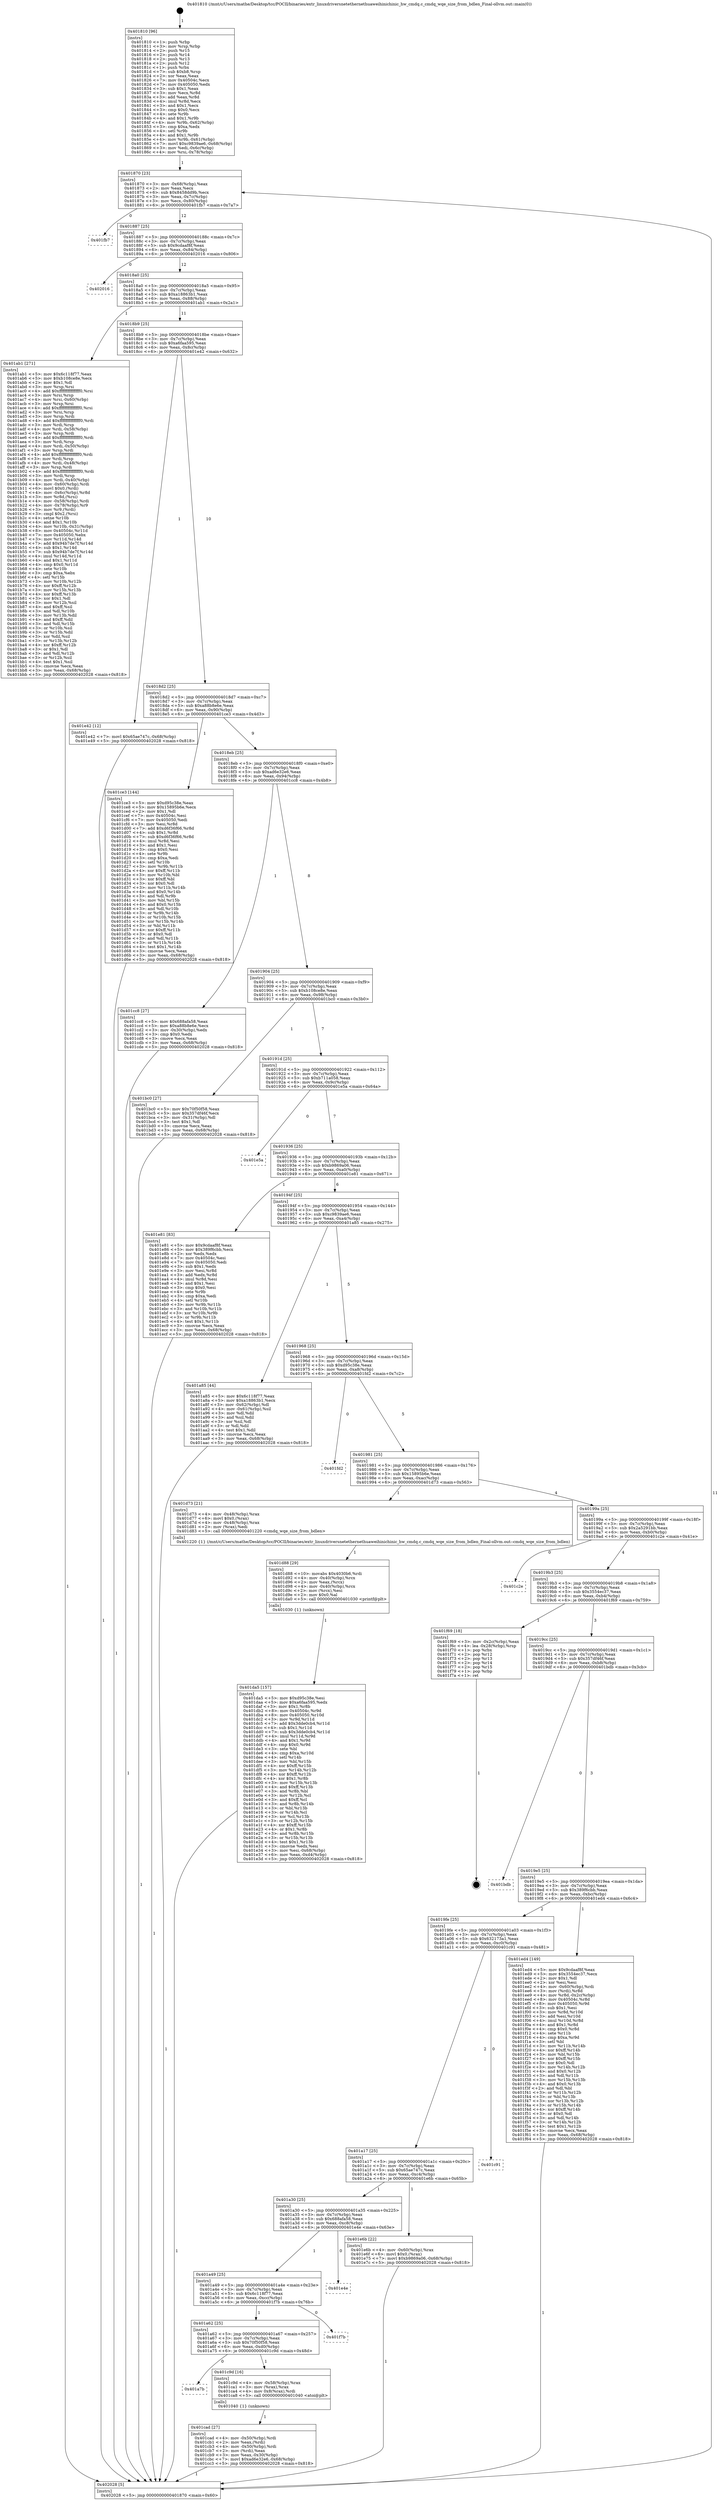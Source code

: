 digraph "0x401810" {
  label = "0x401810 (/mnt/c/Users/mathe/Desktop/tcc/POCII/binaries/extr_linuxdriversnetethernethuaweihinichinic_hw_cmdq.c_cmdq_wqe_size_from_bdlen_Final-ollvm.out::main(0))"
  labelloc = "t"
  node[shape=record]

  Entry [label="",width=0.3,height=0.3,shape=circle,fillcolor=black,style=filled]
  "0x401870" [label="{
     0x401870 [23]\l
     | [instrs]\l
     &nbsp;&nbsp;0x401870 \<+3\>: mov -0x68(%rbp),%eax\l
     &nbsp;&nbsp;0x401873 \<+2\>: mov %eax,%ecx\l
     &nbsp;&nbsp;0x401875 \<+6\>: sub $0x8458dd9b,%ecx\l
     &nbsp;&nbsp;0x40187b \<+3\>: mov %eax,-0x7c(%rbp)\l
     &nbsp;&nbsp;0x40187e \<+3\>: mov %ecx,-0x80(%rbp)\l
     &nbsp;&nbsp;0x401881 \<+6\>: je 0000000000401fb7 \<main+0x7a7\>\l
  }"]
  "0x401fb7" [label="{
     0x401fb7\l
  }", style=dashed]
  "0x401887" [label="{
     0x401887 [25]\l
     | [instrs]\l
     &nbsp;&nbsp;0x401887 \<+5\>: jmp 000000000040188c \<main+0x7c\>\l
     &nbsp;&nbsp;0x40188c \<+3\>: mov -0x7c(%rbp),%eax\l
     &nbsp;&nbsp;0x40188f \<+5\>: sub $0x9cdaaf8f,%eax\l
     &nbsp;&nbsp;0x401894 \<+6\>: mov %eax,-0x84(%rbp)\l
     &nbsp;&nbsp;0x40189a \<+6\>: je 0000000000402016 \<main+0x806\>\l
  }"]
  Exit [label="",width=0.3,height=0.3,shape=circle,fillcolor=black,style=filled,peripheries=2]
  "0x402016" [label="{
     0x402016\l
  }", style=dashed]
  "0x4018a0" [label="{
     0x4018a0 [25]\l
     | [instrs]\l
     &nbsp;&nbsp;0x4018a0 \<+5\>: jmp 00000000004018a5 \<main+0x95\>\l
     &nbsp;&nbsp;0x4018a5 \<+3\>: mov -0x7c(%rbp),%eax\l
     &nbsp;&nbsp;0x4018a8 \<+5\>: sub $0xa18863b1,%eax\l
     &nbsp;&nbsp;0x4018ad \<+6\>: mov %eax,-0x88(%rbp)\l
     &nbsp;&nbsp;0x4018b3 \<+6\>: je 0000000000401ab1 \<main+0x2a1\>\l
  }"]
  "0x401da5" [label="{
     0x401da5 [157]\l
     | [instrs]\l
     &nbsp;&nbsp;0x401da5 \<+5\>: mov $0xd95c38e,%esi\l
     &nbsp;&nbsp;0x401daa \<+5\>: mov $0xa6faa595,%edx\l
     &nbsp;&nbsp;0x401daf \<+3\>: mov $0x1,%r8b\l
     &nbsp;&nbsp;0x401db2 \<+8\>: mov 0x40504c,%r9d\l
     &nbsp;&nbsp;0x401dba \<+8\>: mov 0x405050,%r10d\l
     &nbsp;&nbsp;0x401dc2 \<+3\>: mov %r9d,%r11d\l
     &nbsp;&nbsp;0x401dc5 \<+7\>: add $0x3dde0cb4,%r11d\l
     &nbsp;&nbsp;0x401dcc \<+4\>: sub $0x1,%r11d\l
     &nbsp;&nbsp;0x401dd0 \<+7\>: sub $0x3dde0cb4,%r11d\l
     &nbsp;&nbsp;0x401dd7 \<+4\>: imul %r11d,%r9d\l
     &nbsp;&nbsp;0x401ddb \<+4\>: and $0x1,%r9d\l
     &nbsp;&nbsp;0x401ddf \<+4\>: cmp $0x0,%r9d\l
     &nbsp;&nbsp;0x401de3 \<+3\>: sete %bl\l
     &nbsp;&nbsp;0x401de6 \<+4\>: cmp $0xa,%r10d\l
     &nbsp;&nbsp;0x401dea \<+4\>: setl %r14b\l
     &nbsp;&nbsp;0x401dee \<+3\>: mov %bl,%r15b\l
     &nbsp;&nbsp;0x401df1 \<+4\>: xor $0xff,%r15b\l
     &nbsp;&nbsp;0x401df5 \<+3\>: mov %r14b,%r12b\l
     &nbsp;&nbsp;0x401df8 \<+4\>: xor $0xff,%r12b\l
     &nbsp;&nbsp;0x401dfc \<+4\>: xor $0x1,%r8b\l
     &nbsp;&nbsp;0x401e00 \<+3\>: mov %r15b,%r13b\l
     &nbsp;&nbsp;0x401e03 \<+4\>: and $0xff,%r13b\l
     &nbsp;&nbsp;0x401e07 \<+3\>: and %r8b,%bl\l
     &nbsp;&nbsp;0x401e0a \<+3\>: mov %r12b,%cl\l
     &nbsp;&nbsp;0x401e0d \<+3\>: and $0xff,%cl\l
     &nbsp;&nbsp;0x401e10 \<+3\>: and %r8b,%r14b\l
     &nbsp;&nbsp;0x401e13 \<+3\>: or %bl,%r13b\l
     &nbsp;&nbsp;0x401e16 \<+3\>: or %r14b,%cl\l
     &nbsp;&nbsp;0x401e19 \<+3\>: xor %cl,%r13b\l
     &nbsp;&nbsp;0x401e1c \<+3\>: or %r12b,%r15b\l
     &nbsp;&nbsp;0x401e1f \<+4\>: xor $0xff,%r15b\l
     &nbsp;&nbsp;0x401e23 \<+4\>: or $0x1,%r8b\l
     &nbsp;&nbsp;0x401e27 \<+3\>: and %r8b,%r15b\l
     &nbsp;&nbsp;0x401e2a \<+3\>: or %r15b,%r13b\l
     &nbsp;&nbsp;0x401e2d \<+4\>: test $0x1,%r13b\l
     &nbsp;&nbsp;0x401e31 \<+3\>: cmovne %edx,%esi\l
     &nbsp;&nbsp;0x401e34 \<+3\>: mov %esi,-0x68(%rbp)\l
     &nbsp;&nbsp;0x401e37 \<+6\>: mov %eax,-0xd4(%rbp)\l
     &nbsp;&nbsp;0x401e3d \<+5\>: jmp 0000000000402028 \<main+0x818\>\l
  }"]
  "0x401ab1" [label="{
     0x401ab1 [271]\l
     | [instrs]\l
     &nbsp;&nbsp;0x401ab1 \<+5\>: mov $0x6c118f77,%eax\l
     &nbsp;&nbsp;0x401ab6 \<+5\>: mov $0xb108ce8e,%ecx\l
     &nbsp;&nbsp;0x401abb \<+2\>: mov $0x1,%dl\l
     &nbsp;&nbsp;0x401abd \<+3\>: mov %rsp,%rsi\l
     &nbsp;&nbsp;0x401ac0 \<+4\>: add $0xfffffffffffffff0,%rsi\l
     &nbsp;&nbsp;0x401ac4 \<+3\>: mov %rsi,%rsp\l
     &nbsp;&nbsp;0x401ac7 \<+4\>: mov %rsi,-0x60(%rbp)\l
     &nbsp;&nbsp;0x401acb \<+3\>: mov %rsp,%rsi\l
     &nbsp;&nbsp;0x401ace \<+4\>: add $0xfffffffffffffff0,%rsi\l
     &nbsp;&nbsp;0x401ad2 \<+3\>: mov %rsi,%rsp\l
     &nbsp;&nbsp;0x401ad5 \<+3\>: mov %rsp,%rdi\l
     &nbsp;&nbsp;0x401ad8 \<+4\>: add $0xfffffffffffffff0,%rdi\l
     &nbsp;&nbsp;0x401adc \<+3\>: mov %rdi,%rsp\l
     &nbsp;&nbsp;0x401adf \<+4\>: mov %rdi,-0x58(%rbp)\l
     &nbsp;&nbsp;0x401ae3 \<+3\>: mov %rsp,%rdi\l
     &nbsp;&nbsp;0x401ae6 \<+4\>: add $0xfffffffffffffff0,%rdi\l
     &nbsp;&nbsp;0x401aea \<+3\>: mov %rdi,%rsp\l
     &nbsp;&nbsp;0x401aed \<+4\>: mov %rdi,-0x50(%rbp)\l
     &nbsp;&nbsp;0x401af1 \<+3\>: mov %rsp,%rdi\l
     &nbsp;&nbsp;0x401af4 \<+4\>: add $0xfffffffffffffff0,%rdi\l
     &nbsp;&nbsp;0x401af8 \<+3\>: mov %rdi,%rsp\l
     &nbsp;&nbsp;0x401afb \<+4\>: mov %rdi,-0x48(%rbp)\l
     &nbsp;&nbsp;0x401aff \<+3\>: mov %rsp,%rdi\l
     &nbsp;&nbsp;0x401b02 \<+4\>: add $0xfffffffffffffff0,%rdi\l
     &nbsp;&nbsp;0x401b06 \<+3\>: mov %rdi,%rsp\l
     &nbsp;&nbsp;0x401b09 \<+4\>: mov %rdi,-0x40(%rbp)\l
     &nbsp;&nbsp;0x401b0d \<+4\>: mov -0x60(%rbp),%rdi\l
     &nbsp;&nbsp;0x401b11 \<+6\>: movl $0x0,(%rdi)\l
     &nbsp;&nbsp;0x401b17 \<+4\>: mov -0x6c(%rbp),%r8d\l
     &nbsp;&nbsp;0x401b1b \<+3\>: mov %r8d,(%rsi)\l
     &nbsp;&nbsp;0x401b1e \<+4\>: mov -0x58(%rbp),%rdi\l
     &nbsp;&nbsp;0x401b22 \<+4\>: mov -0x78(%rbp),%r9\l
     &nbsp;&nbsp;0x401b26 \<+3\>: mov %r9,(%rdi)\l
     &nbsp;&nbsp;0x401b29 \<+3\>: cmpl $0x2,(%rsi)\l
     &nbsp;&nbsp;0x401b2c \<+4\>: setne %r10b\l
     &nbsp;&nbsp;0x401b30 \<+4\>: and $0x1,%r10b\l
     &nbsp;&nbsp;0x401b34 \<+4\>: mov %r10b,-0x31(%rbp)\l
     &nbsp;&nbsp;0x401b38 \<+8\>: mov 0x40504c,%r11d\l
     &nbsp;&nbsp;0x401b40 \<+7\>: mov 0x405050,%ebx\l
     &nbsp;&nbsp;0x401b47 \<+3\>: mov %r11d,%r14d\l
     &nbsp;&nbsp;0x401b4a \<+7\>: add $0x94b7de7f,%r14d\l
     &nbsp;&nbsp;0x401b51 \<+4\>: sub $0x1,%r14d\l
     &nbsp;&nbsp;0x401b55 \<+7\>: sub $0x94b7de7f,%r14d\l
     &nbsp;&nbsp;0x401b5c \<+4\>: imul %r14d,%r11d\l
     &nbsp;&nbsp;0x401b60 \<+4\>: and $0x1,%r11d\l
     &nbsp;&nbsp;0x401b64 \<+4\>: cmp $0x0,%r11d\l
     &nbsp;&nbsp;0x401b68 \<+4\>: sete %r10b\l
     &nbsp;&nbsp;0x401b6c \<+3\>: cmp $0xa,%ebx\l
     &nbsp;&nbsp;0x401b6f \<+4\>: setl %r15b\l
     &nbsp;&nbsp;0x401b73 \<+3\>: mov %r10b,%r12b\l
     &nbsp;&nbsp;0x401b76 \<+4\>: xor $0xff,%r12b\l
     &nbsp;&nbsp;0x401b7a \<+3\>: mov %r15b,%r13b\l
     &nbsp;&nbsp;0x401b7d \<+4\>: xor $0xff,%r13b\l
     &nbsp;&nbsp;0x401b81 \<+3\>: xor $0x1,%dl\l
     &nbsp;&nbsp;0x401b84 \<+3\>: mov %r12b,%sil\l
     &nbsp;&nbsp;0x401b87 \<+4\>: and $0xff,%sil\l
     &nbsp;&nbsp;0x401b8b \<+3\>: and %dl,%r10b\l
     &nbsp;&nbsp;0x401b8e \<+3\>: mov %r13b,%dil\l
     &nbsp;&nbsp;0x401b91 \<+4\>: and $0xff,%dil\l
     &nbsp;&nbsp;0x401b95 \<+3\>: and %dl,%r15b\l
     &nbsp;&nbsp;0x401b98 \<+3\>: or %r10b,%sil\l
     &nbsp;&nbsp;0x401b9b \<+3\>: or %r15b,%dil\l
     &nbsp;&nbsp;0x401b9e \<+3\>: xor %dil,%sil\l
     &nbsp;&nbsp;0x401ba1 \<+3\>: or %r13b,%r12b\l
     &nbsp;&nbsp;0x401ba4 \<+4\>: xor $0xff,%r12b\l
     &nbsp;&nbsp;0x401ba8 \<+3\>: or $0x1,%dl\l
     &nbsp;&nbsp;0x401bab \<+3\>: and %dl,%r12b\l
     &nbsp;&nbsp;0x401bae \<+3\>: or %r12b,%sil\l
     &nbsp;&nbsp;0x401bb1 \<+4\>: test $0x1,%sil\l
     &nbsp;&nbsp;0x401bb5 \<+3\>: cmovne %ecx,%eax\l
     &nbsp;&nbsp;0x401bb8 \<+3\>: mov %eax,-0x68(%rbp)\l
     &nbsp;&nbsp;0x401bbb \<+5\>: jmp 0000000000402028 \<main+0x818\>\l
  }"]
  "0x4018b9" [label="{
     0x4018b9 [25]\l
     | [instrs]\l
     &nbsp;&nbsp;0x4018b9 \<+5\>: jmp 00000000004018be \<main+0xae\>\l
     &nbsp;&nbsp;0x4018be \<+3\>: mov -0x7c(%rbp),%eax\l
     &nbsp;&nbsp;0x4018c1 \<+5\>: sub $0xa6faa595,%eax\l
     &nbsp;&nbsp;0x4018c6 \<+6\>: mov %eax,-0x8c(%rbp)\l
     &nbsp;&nbsp;0x4018cc \<+6\>: je 0000000000401e42 \<main+0x632\>\l
  }"]
  "0x401d88" [label="{
     0x401d88 [29]\l
     | [instrs]\l
     &nbsp;&nbsp;0x401d88 \<+10\>: movabs $0x4030b6,%rdi\l
     &nbsp;&nbsp;0x401d92 \<+4\>: mov -0x40(%rbp),%rcx\l
     &nbsp;&nbsp;0x401d96 \<+2\>: mov %eax,(%rcx)\l
     &nbsp;&nbsp;0x401d98 \<+4\>: mov -0x40(%rbp),%rcx\l
     &nbsp;&nbsp;0x401d9c \<+2\>: mov (%rcx),%esi\l
     &nbsp;&nbsp;0x401d9e \<+2\>: mov $0x0,%al\l
     &nbsp;&nbsp;0x401da0 \<+5\>: call 0000000000401030 \<printf@plt\>\l
     | [calls]\l
     &nbsp;&nbsp;0x401030 \{1\} (unknown)\l
  }"]
  "0x401e42" [label="{
     0x401e42 [12]\l
     | [instrs]\l
     &nbsp;&nbsp;0x401e42 \<+7\>: movl $0x65ae747c,-0x68(%rbp)\l
     &nbsp;&nbsp;0x401e49 \<+5\>: jmp 0000000000402028 \<main+0x818\>\l
  }"]
  "0x4018d2" [label="{
     0x4018d2 [25]\l
     | [instrs]\l
     &nbsp;&nbsp;0x4018d2 \<+5\>: jmp 00000000004018d7 \<main+0xc7\>\l
     &nbsp;&nbsp;0x4018d7 \<+3\>: mov -0x7c(%rbp),%eax\l
     &nbsp;&nbsp;0x4018da \<+5\>: sub $0xa88b8e6e,%eax\l
     &nbsp;&nbsp;0x4018df \<+6\>: mov %eax,-0x90(%rbp)\l
     &nbsp;&nbsp;0x4018e5 \<+6\>: je 0000000000401ce3 \<main+0x4d3\>\l
  }"]
  "0x401cad" [label="{
     0x401cad [27]\l
     | [instrs]\l
     &nbsp;&nbsp;0x401cad \<+4\>: mov -0x50(%rbp),%rdi\l
     &nbsp;&nbsp;0x401cb1 \<+2\>: mov %eax,(%rdi)\l
     &nbsp;&nbsp;0x401cb3 \<+4\>: mov -0x50(%rbp),%rdi\l
     &nbsp;&nbsp;0x401cb7 \<+2\>: mov (%rdi),%eax\l
     &nbsp;&nbsp;0x401cb9 \<+3\>: mov %eax,-0x30(%rbp)\l
     &nbsp;&nbsp;0x401cbc \<+7\>: movl $0xad6e32e6,-0x68(%rbp)\l
     &nbsp;&nbsp;0x401cc3 \<+5\>: jmp 0000000000402028 \<main+0x818\>\l
  }"]
  "0x401ce3" [label="{
     0x401ce3 [144]\l
     | [instrs]\l
     &nbsp;&nbsp;0x401ce3 \<+5\>: mov $0xd95c38e,%eax\l
     &nbsp;&nbsp;0x401ce8 \<+5\>: mov $0x15895b6e,%ecx\l
     &nbsp;&nbsp;0x401ced \<+2\>: mov $0x1,%dl\l
     &nbsp;&nbsp;0x401cef \<+7\>: mov 0x40504c,%esi\l
     &nbsp;&nbsp;0x401cf6 \<+7\>: mov 0x405050,%edi\l
     &nbsp;&nbsp;0x401cfd \<+3\>: mov %esi,%r8d\l
     &nbsp;&nbsp;0x401d00 \<+7\>: add $0xd6f36f66,%r8d\l
     &nbsp;&nbsp;0x401d07 \<+4\>: sub $0x1,%r8d\l
     &nbsp;&nbsp;0x401d0b \<+7\>: sub $0xd6f36f66,%r8d\l
     &nbsp;&nbsp;0x401d12 \<+4\>: imul %r8d,%esi\l
     &nbsp;&nbsp;0x401d16 \<+3\>: and $0x1,%esi\l
     &nbsp;&nbsp;0x401d19 \<+3\>: cmp $0x0,%esi\l
     &nbsp;&nbsp;0x401d1c \<+4\>: sete %r9b\l
     &nbsp;&nbsp;0x401d20 \<+3\>: cmp $0xa,%edi\l
     &nbsp;&nbsp;0x401d23 \<+4\>: setl %r10b\l
     &nbsp;&nbsp;0x401d27 \<+3\>: mov %r9b,%r11b\l
     &nbsp;&nbsp;0x401d2a \<+4\>: xor $0xff,%r11b\l
     &nbsp;&nbsp;0x401d2e \<+3\>: mov %r10b,%bl\l
     &nbsp;&nbsp;0x401d31 \<+3\>: xor $0xff,%bl\l
     &nbsp;&nbsp;0x401d34 \<+3\>: xor $0x0,%dl\l
     &nbsp;&nbsp;0x401d37 \<+3\>: mov %r11b,%r14b\l
     &nbsp;&nbsp;0x401d3a \<+4\>: and $0x0,%r14b\l
     &nbsp;&nbsp;0x401d3e \<+3\>: and %dl,%r9b\l
     &nbsp;&nbsp;0x401d41 \<+3\>: mov %bl,%r15b\l
     &nbsp;&nbsp;0x401d44 \<+4\>: and $0x0,%r15b\l
     &nbsp;&nbsp;0x401d48 \<+3\>: and %dl,%r10b\l
     &nbsp;&nbsp;0x401d4b \<+3\>: or %r9b,%r14b\l
     &nbsp;&nbsp;0x401d4e \<+3\>: or %r10b,%r15b\l
     &nbsp;&nbsp;0x401d51 \<+3\>: xor %r15b,%r14b\l
     &nbsp;&nbsp;0x401d54 \<+3\>: or %bl,%r11b\l
     &nbsp;&nbsp;0x401d57 \<+4\>: xor $0xff,%r11b\l
     &nbsp;&nbsp;0x401d5b \<+3\>: or $0x0,%dl\l
     &nbsp;&nbsp;0x401d5e \<+3\>: and %dl,%r11b\l
     &nbsp;&nbsp;0x401d61 \<+3\>: or %r11b,%r14b\l
     &nbsp;&nbsp;0x401d64 \<+4\>: test $0x1,%r14b\l
     &nbsp;&nbsp;0x401d68 \<+3\>: cmovne %ecx,%eax\l
     &nbsp;&nbsp;0x401d6b \<+3\>: mov %eax,-0x68(%rbp)\l
     &nbsp;&nbsp;0x401d6e \<+5\>: jmp 0000000000402028 \<main+0x818\>\l
  }"]
  "0x4018eb" [label="{
     0x4018eb [25]\l
     | [instrs]\l
     &nbsp;&nbsp;0x4018eb \<+5\>: jmp 00000000004018f0 \<main+0xe0\>\l
     &nbsp;&nbsp;0x4018f0 \<+3\>: mov -0x7c(%rbp),%eax\l
     &nbsp;&nbsp;0x4018f3 \<+5\>: sub $0xad6e32e6,%eax\l
     &nbsp;&nbsp;0x4018f8 \<+6\>: mov %eax,-0x94(%rbp)\l
     &nbsp;&nbsp;0x4018fe \<+6\>: je 0000000000401cc8 \<main+0x4b8\>\l
  }"]
  "0x401a7b" [label="{
     0x401a7b\l
  }", style=dashed]
  "0x401cc8" [label="{
     0x401cc8 [27]\l
     | [instrs]\l
     &nbsp;&nbsp;0x401cc8 \<+5\>: mov $0x688afa58,%eax\l
     &nbsp;&nbsp;0x401ccd \<+5\>: mov $0xa88b8e6e,%ecx\l
     &nbsp;&nbsp;0x401cd2 \<+3\>: mov -0x30(%rbp),%edx\l
     &nbsp;&nbsp;0x401cd5 \<+3\>: cmp $0x0,%edx\l
     &nbsp;&nbsp;0x401cd8 \<+3\>: cmove %ecx,%eax\l
     &nbsp;&nbsp;0x401cdb \<+3\>: mov %eax,-0x68(%rbp)\l
     &nbsp;&nbsp;0x401cde \<+5\>: jmp 0000000000402028 \<main+0x818\>\l
  }"]
  "0x401904" [label="{
     0x401904 [25]\l
     | [instrs]\l
     &nbsp;&nbsp;0x401904 \<+5\>: jmp 0000000000401909 \<main+0xf9\>\l
     &nbsp;&nbsp;0x401909 \<+3\>: mov -0x7c(%rbp),%eax\l
     &nbsp;&nbsp;0x40190c \<+5\>: sub $0xb108ce8e,%eax\l
     &nbsp;&nbsp;0x401911 \<+6\>: mov %eax,-0x98(%rbp)\l
     &nbsp;&nbsp;0x401917 \<+6\>: je 0000000000401bc0 \<main+0x3b0\>\l
  }"]
  "0x401c9d" [label="{
     0x401c9d [16]\l
     | [instrs]\l
     &nbsp;&nbsp;0x401c9d \<+4\>: mov -0x58(%rbp),%rax\l
     &nbsp;&nbsp;0x401ca1 \<+3\>: mov (%rax),%rax\l
     &nbsp;&nbsp;0x401ca4 \<+4\>: mov 0x8(%rax),%rdi\l
     &nbsp;&nbsp;0x401ca8 \<+5\>: call 0000000000401040 \<atoi@plt\>\l
     | [calls]\l
     &nbsp;&nbsp;0x401040 \{1\} (unknown)\l
  }"]
  "0x401bc0" [label="{
     0x401bc0 [27]\l
     | [instrs]\l
     &nbsp;&nbsp;0x401bc0 \<+5\>: mov $0x70f50f58,%eax\l
     &nbsp;&nbsp;0x401bc5 \<+5\>: mov $0x357df46f,%ecx\l
     &nbsp;&nbsp;0x401bca \<+3\>: mov -0x31(%rbp),%dl\l
     &nbsp;&nbsp;0x401bcd \<+3\>: test $0x1,%dl\l
     &nbsp;&nbsp;0x401bd0 \<+3\>: cmovne %ecx,%eax\l
     &nbsp;&nbsp;0x401bd3 \<+3\>: mov %eax,-0x68(%rbp)\l
     &nbsp;&nbsp;0x401bd6 \<+5\>: jmp 0000000000402028 \<main+0x818\>\l
  }"]
  "0x40191d" [label="{
     0x40191d [25]\l
     | [instrs]\l
     &nbsp;&nbsp;0x40191d \<+5\>: jmp 0000000000401922 \<main+0x112\>\l
     &nbsp;&nbsp;0x401922 \<+3\>: mov -0x7c(%rbp),%eax\l
     &nbsp;&nbsp;0x401925 \<+5\>: sub $0xb711a058,%eax\l
     &nbsp;&nbsp;0x40192a \<+6\>: mov %eax,-0x9c(%rbp)\l
     &nbsp;&nbsp;0x401930 \<+6\>: je 0000000000401e5a \<main+0x64a\>\l
  }"]
  "0x401a62" [label="{
     0x401a62 [25]\l
     | [instrs]\l
     &nbsp;&nbsp;0x401a62 \<+5\>: jmp 0000000000401a67 \<main+0x257\>\l
     &nbsp;&nbsp;0x401a67 \<+3\>: mov -0x7c(%rbp),%eax\l
     &nbsp;&nbsp;0x401a6a \<+5\>: sub $0x70f50f58,%eax\l
     &nbsp;&nbsp;0x401a6f \<+6\>: mov %eax,-0xd0(%rbp)\l
     &nbsp;&nbsp;0x401a75 \<+6\>: je 0000000000401c9d \<main+0x48d\>\l
  }"]
  "0x401e5a" [label="{
     0x401e5a\l
  }", style=dashed]
  "0x401936" [label="{
     0x401936 [25]\l
     | [instrs]\l
     &nbsp;&nbsp;0x401936 \<+5\>: jmp 000000000040193b \<main+0x12b\>\l
     &nbsp;&nbsp;0x40193b \<+3\>: mov -0x7c(%rbp),%eax\l
     &nbsp;&nbsp;0x40193e \<+5\>: sub $0xb9869a06,%eax\l
     &nbsp;&nbsp;0x401943 \<+6\>: mov %eax,-0xa0(%rbp)\l
     &nbsp;&nbsp;0x401949 \<+6\>: je 0000000000401e81 \<main+0x671\>\l
  }"]
  "0x401f7b" [label="{
     0x401f7b\l
  }", style=dashed]
  "0x401e81" [label="{
     0x401e81 [83]\l
     | [instrs]\l
     &nbsp;&nbsp;0x401e81 \<+5\>: mov $0x9cdaaf8f,%eax\l
     &nbsp;&nbsp;0x401e86 \<+5\>: mov $0x389f6cbb,%ecx\l
     &nbsp;&nbsp;0x401e8b \<+2\>: xor %edx,%edx\l
     &nbsp;&nbsp;0x401e8d \<+7\>: mov 0x40504c,%esi\l
     &nbsp;&nbsp;0x401e94 \<+7\>: mov 0x405050,%edi\l
     &nbsp;&nbsp;0x401e9b \<+3\>: sub $0x1,%edx\l
     &nbsp;&nbsp;0x401e9e \<+3\>: mov %esi,%r8d\l
     &nbsp;&nbsp;0x401ea1 \<+3\>: add %edx,%r8d\l
     &nbsp;&nbsp;0x401ea4 \<+4\>: imul %r8d,%esi\l
     &nbsp;&nbsp;0x401ea8 \<+3\>: and $0x1,%esi\l
     &nbsp;&nbsp;0x401eab \<+3\>: cmp $0x0,%esi\l
     &nbsp;&nbsp;0x401eae \<+4\>: sete %r9b\l
     &nbsp;&nbsp;0x401eb2 \<+3\>: cmp $0xa,%edi\l
     &nbsp;&nbsp;0x401eb5 \<+4\>: setl %r10b\l
     &nbsp;&nbsp;0x401eb9 \<+3\>: mov %r9b,%r11b\l
     &nbsp;&nbsp;0x401ebc \<+3\>: and %r10b,%r11b\l
     &nbsp;&nbsp;0x401ebf \<+3\>: xor %r10b,%r9b\l
     &nbsp;&nbsp;0x401ec2 \<+3\>: or %r9b,%r11b\l
     &nbsp;&nbsp;0x401ec5 \<+4\>: test $0x1,%r11b\l
     &nbsp;&nbsp;0x401ec9 \<+3\>: cmovne %ecx,%eax\l
     &nbsp;&nbsp;0x401ecc \<+3\>: mov %eax,-0x68(%rbp)\l
     &nbsp;&nbsp;0x401ecf \<+5\>: jmp 0000000000402028 \<main+0x818\>\l
  }"]
  "0x40194f" [label="{
     0x40194f [25]\l
     | [instrs]\l
     &nbsp;&nbsp;0x40194f \<+5\>: jmp 0000000000401954 \<main+0x144\>\l
     &nbsp;&nbsp;0x401954 \<+3\>: mov -0x7c(%rbp),%eax\l
     &nbsp;&nbsp;0x401957 \<+5\>: sub $0xc9839ae6,%eax\l
     &nbsp;&nbsp;0x40195c \<+6\>: mov %eax,-0xa4(%rbp)\l
     &nbsp;&nbsp;0x401962 \<+6\>: je 0000000000401a85 \<main+0x275\>\l
  }"]
  "0x401a49" [label="{
     0x401a49 [25]\l
     | [instrs]\l
     &nbsp;&nbsp;0x401a49 \<+5\>: jmp 0000000000401a4e \<main+0x23e\>\l
     &nbsp;&nbsp;0x401a4e \<+3\>: mov -0x7c(%rbp),%eax\l
     &nbsp;&nbsp;0x401a51 \<+5\>: sub $0x6c118f77,%eax\l
     &nbsp;&nbsp;0x401a56 \<+6\>: mov %eax,-0xcc(%rbp)\l
     &nbsp;&nbsp;0x401a5c \<+6\>: je 0000000000401f7b \<main+0x76b\>\l
  }"]
  "0x401a85" [label="{
     0x401a85 [44]\l
     | [instrs]\l
     &nbsp;&nbsp;0x401a85 \<+5\>: mov $0x6c118f77,%eax\l
     &nbsp;&nbsp;0x401a8a \<+5\>: mov $0xa18863b1,%ecx\l
     &nbsp;&nbsp;0x401a8f \<+3\>: mov -0x62(%rbp),%dl\l
     &nbsp;&nbsp;0x401a92 \<+4\>: mov -0x61(%rbp),%sil\l
     &nbsp;&nbsp;0x401a96 \<+3\>: mov %dl,%dil\l
     &nbsp;&nbsp;0x401a99 \<+3\>: and %sil,%dil\l
     &nbsp;&nbsp;0x401a9c \<+3\>: xor %sil,%dl\l
     &nbsp;&nbsp;0x401a9f \<+3\>: or %dl,%dil\l
     &nbsp;&nbsp;0x401aa2 \<+4\>: test $0x1,%dil\l
     &nbsp;&nbsp;0x401aa6 \<+3\>: cmovne %ecx,%eax\l
     &nbsp;&nbsp;0x401aa9 \<+3\>: mov %eax,-0x68(%rbp)\l
     &nbsp;&nbsp;0x401aac \<+5\>: jmp 0000000000402028 \<main+0x818\>\l
  }"]
  "0x401968" [label="{
     0x401968 [25]\l
     | [instrs]\l
     &nbsp;&nbsp;0x401968 \<+5\>: jmp 000000000040196d \<main+0x15d\>\l
     &nbsp;&nbsp;0x40196d \<+3\>: mov -0x7c(%rbp),%eax\l
     &nbsp;&nbsp;0x401970 \<+5\>: sub $0xd95c38e,%eax\l
     &nbsp;&nbsp;0x401975 \<+6\>: mov %eax,-0xa8(%rbp)\l
     &nbsp;&nbsp;0x40197b \<+6\>: je 0000000000401fd2 \<main+0x7c2\>\l
  }"]
  "0x402028" [label="{
     0x402028 [5]\l
     | [instrs]\l
     &nbsp;&nbsp;0x402028 \<+5\>: jmp 0000000000401870 \<main+0x60\>\l
  }"]
  "0x401810" [label="{
     0x401810 [96]\l
     | [instrs]\l
     &nbsp;&nbsp;0x401810 \<+1\>: push %rbp\l
     &nbsp;&nbsp;0x401811 \<+3\>: mov %rsp,%rbp\l
     &nbsp;&nbsp;0x401814 \<+2\>: push %r15\l
     &nbsp;&nbsp;0x401816 \<+2\>: push %r14\l
     &nbsp;&nbsp;0x401818 \<+2\>: push %r13\l
     &nbsp;&nbsp;0x40181a \<+2\>: push %r12\l
     &nbsp;&nbsp;0x40181c \<+1\>: push %rbx\l
     &nbsp;&nbsp;0x40181d \<+7\>: sub $0xb8,%rsp\l
     &nbsp;&nbsp;0x401824 \<+2\>: xor %eax,%eax\l
     &nbsp;&nbsp;0x401826 \<+7\>: mov 0x40504c,%ecx\l
     &nbsp;&nbsp;0x40182d \<+7\>: mov 0x405050,%edx\l
     &nbsp;&nbsp;0x401834 \<+3\>: sub $0x1,%eax\l
     &nbsp;&nbsp;0x401837 \<+3\>: mov %ecx,%r8d\l
     &nbsp;&nbsp;0x40183a \<+3\>: add %eax,%r8d\l
     &nbsp;&nbsp;0x40183d \<+4\>: imul %r8d,%ecx\l
     &nbsp;&nbsp;0x401841 \<+3\>: and $0x1,%ecx\l
     &nbsp;&nbsp;0x401844 \<+3\>: cmp $0x0,%ecx\l
     &nbsp;&nbsp;0x401847 \<+4\>: sete %r9b\l
     &nbsp;&nbsp;0x40184b \<+4\>: and $0x1,%r9b\l
     &nbsp;&nbsp;0x40184f \<+4\>: mov %r9b,-0x62(%rbp)\l
     &nbsp;&nbsp;0x401853 \<+3\>: cmp $0xa,%edx\l
     &nbsp;&nbsp;0x401856 \<+4\>: setl %r9b\l
     &nbsp;&nbsp;0x40185a \<+4\>: and $0x1,%r9b\l
     &nbsp;&nbsp;0x40185e \<+4\>: mov %r9b,-0x61(%rbp)\l
     &nbsp;&nbsp;0x401862 \<+7\>: movl $0xc9839ae6,-0x68(%rbp)\l
     &nbsp;&nbsp;0x401869 \<+3\>: mov %edi,-0x6c(%rbp)\l
     &nbsp;&nbsp;0x40186c \<+4\>: mov %rsi,-0x78(%rbp)\l
  }"]
  "0x401e4e" [label="{
     0x401e4e\l
  }", style=dashed]
  "0x401a30" [label="{
     0x401a30 [25]\l
     | [instrs]\l
     &nbsp;&nbsp;0x401a30 \<+5\>: jmp 0000000000401a35 \<main+0x225\>\l
     &nbsp;&nbsp;0x401a35 \<+3\>: mov -0x7c(%rbp),%eax\l
     &nbsp;&nbsp;0x401a38 \<+5\>: sub $0x688afa58,%eax\l
     &nbsp;&nbsp;0x401a3d \<+6\>: mov %eax,-0xc8(%rbp)\l
     &nbsp;&nbsp;0x401a43 \<+6\>: je 0000000000401e4e \<main+0x63e\>\l
  }"]
  "0x401fd2" [label="{
     0x401fd2\l
  }", style=dashed]
  "0x401981" [label="{
     0x401981 [25]\l
     | [instrs]\l
     &nbsp;&nbsp;0x401981 \<+5\>: jmp 0000000000401986 \<main+0x176\>\l
     &nbsp;&nbsp;0x401986 \<+3\>: mov -0x7c(%rbp),%eax\l
     &nbsp;&nbsp;0x401989 \<+5\>: sub $0x15895b6e,%eax\l
     &nbsp;&nbsp;0x40198e \<+6\>: mov %eax,-0xac(%rbp)\l
     &nbsp;&nbsp;0x401994 \<+6\>: je 0000000000401d73 \<main+0x563\>\l
  }"]
  "0x401e6b" [label="{
     0x401e6b [22]\l
     | [instrs]\l
     &nbsp;&nbsp;0x401e6b \<+4\>: mov -0x60(%rbp),%rax\l
     &nbsp;&nbsp;0x401e6f \<+6\>: movl $0x0,(%rax)\l
     &nbsp;&nbsp;0x401e75 \<+7\>: movl $0xb9869a06,-0x68(%rbp)\l
     &nbsp;&nbsp;0x401e7c \<+5\>: jmp 0000000000402028 \<main+0x818\>\l
  }"]
  "0x401d73" [label="{
     0x401d73 [21]\l
     | [instrs]\l
     &nbsp;&nbsp;0x401d73 \<+4\>: mov -0x48(%rbp),%rax\l
     &nbsp;&nbsp;0x401d77 \<+6\>: movl $0x0,(%rax)\l
     &nbsp;&nbsp;0x401d7d \<+4\>: mov -0x48(%rbp),%rax\l
     &nbsp;&nbsp;0x401d81 \<+2\>: mov (%rax),%edi\l
     &nbsp;&nbsp;0x401d83 \<+5\>: call 0000000000401220 \<cmdq_wqe_size_from_bdlen\>\l
     | [calls]\l
     &nbsp;&nbsp;0x401220 \{1\} (/mnt/c/Users/mathe/Desktop/tcc/POCII/binaries/extr_linuxdriversnetethernethuaweihinichinic_hw_cmdq.c_cmdq_wqe_size_from_bdlen_Final-ollvm.out::cmdq_wqe_size_from_bdlen)\l
  }"]
  "0x40199a" [label="{
     0x40199a [25]\l
     | [instrs]\l
     &nbsp;&nbsp;0x40199a \<+5\>: jmp 000000000040199f \<main+0x18f\>\l
     &nbsp;&nbsp;0x40199f \<+3\>: mov -0x7c(%rbp),%eax\l
     &nbsp;&nbsp;0x4019a2 \<+5\>: sub $0x2a5291bb,%eax\l
     &nbsp;&nbsp;0x4019a7 \<+6\>: mov %eax,-0xb0(%rbp)\l
     &nbsp;&nbsp;0x4019ad \<+6\>: je 0000000000401c2e \<main+0x41e\>\l
  }"]
  "0x401a17" [label="{
     0x401a17 [25]\l
     | [instrs]\l
     &nbsp;&nbsp;0x401a17 \<+5\>: jmp 0000000000401a1c \<main+0x20c\>\l
     &nbsp;&nbsp;0x401a1c \<+3\>: mov -0x7c(%rbp),%eax\l
     &nbsp;&nbsp;0x401a1f \<+5\>: sub $0x65ae747c,%eax\l
     &nbsp;&nbsp;0x401a24 \<+6\>: mov %eax,-0xc4(%rbp)\l
     &nbsp;&nbsp;0x401a2a \<+6\>: je 0000000000401e6b \<main+0x65b\>\l
  }"]
  "0x401c2e" [label="{
     0x401c2e\l
  }", style=dashed]
  "0x4019b3" [label="{
     0x4019b3 [25]\l
     | [instrs]\l
     &nbsp;&nbsp;0x4019b3 \<+5\>: jmp 00000000004019b8 \<main+0x1a8\>\l
     &nbsp;&nbsp;0x4019b8 \<+3\>: mov -0x7c(%rbp),%eax\l
     &nbsp;&nbsp;0x4019bb \<+5\>: sub $0x3554ec37,%eax\l
     &nbsp;&nbsp;0x4019c0 \<+6\>: mov %eax,-0xb4(%rbp)\l
     &nbsp;&nbsp;0x4019c6 \<+6\>: je 0000000000401f69 \<main+0x759\>\l
  }"]
  "0x401c91" [label="{
     0x401c91\l
  }", style=dashed]
  "0x401f69" [label="{
     0x401f69 [18]\l
     | [instrs]\l
     &nbsp;&nbsp;0x401f69 \<+3\>: mov -0x2c(%rbp),%eax\l
     &nbsp;&nbsp;0x401f6c \<+4\>: lea -0x28(%rbp),%rsp\l
     &nbsp;&nbsp;0x401f70 \<+1\>: pop %rbx\l
     &nbsp;&nbsp;0x401f71 \<+2\>: pop %r12\l
     &nbsp;&nbsp;0x401f73 \<+2\>: pop %r13\l
     &nbsp;&nbsp;0x401f75 \<+2\>: pop %r14\l
     &nbsp;&nbsp;0x401f77 \<+2\>: pop %r15\l
     &nbsp;&nbsp;0x401f79 \<+1\>: pop %rbp\l
     &nbsp;&nbsp;0x401f7a \<+1\>: ret\l
  }"]
  "0x4019cc" [label="{
     0x4019cc [25]\l
     | [instrs]\l
     &nbsp;&nbsp;0x4019cc \<+5\>: jmp 00000000004019d1 \<main+0x1c1\>\l
     &nbsp;&nbsp;0x4019d1 \<+3\>: mov -0x7c(%rbp),%eax\l
     &nbsp;&nbsp;0x4019d4 \<+5\>: sub $0x357df46f,%eax\l
     &nbsp;&nbsp;0x4019d9 \<+6\>: mov %eax,-0xb8(%rbp)\l
     &nbsp;&nbsp;0x4019df \<+6\>: je 0000000000401bdb \<main+0x3cb\>\l
  }"]
  "0x4019fe" [label="{
     0x4019fe [25]\l
     | [instrs]\l
     &nbsp;&nbsp;0x4019fe \<+5\>: jmp 0000000000401a03 \<main+0x1f3\>\l
     &nbsp;&nbsp;0x401a03 \<+3\>: mov -0x7c(%rbp),%eax\l
     &nbsp;&nbsp;0x401a06 \<+5\>: sub $0x632173a1,%eax\l
     &nbsp;&nbsp;0x401a0b \<+6\>: mov %eax,-0xc0(%rbp)\l
     &nbsp;&nbsp;0x401a11 \<+6\>: je 0000000000401c91 \<main+0x481\>\l
  }"]
  "0x401bdb" [label="{
     0x401bdb\l
  }", style=dashed]
  "0x4019e5" [label="{
     0x4019e5 [25]\l
     | [instrs]\l
     &nbsp;&nbsp;0x4019e5 \<+5\>: jmp 00000000004019ea \<main+0x1da\>\l
     &nbsp;&nbsp;0x4019ea \<+3\>: mov -0x7c(%rbp),%eax\l
     &nbsp;&nbsp;0x4019ed \<+5\>: sub $0x389f6cbb,%eax\l
     &nbsp;&nbsp;0x4019f2 \<+6\>: mov %eax,-0xbc(%rbp)\l
     &nbsp;&nbsp;0x4019f8 \<+6\>: je 0000000000401ed4 \<main+0x6c4\>\l
  }"]
  "0x401ed4" [label="{
     0x401ed4 [149]\l
     | [instrs]\l
     &nbsp;&nbsp;0x401ed4 \<+5\>: mov $0x9cdaaf8f,%eax\l
     &nbsp;&nbsp;0x401ed9 \<+5\>: mov $0x3554ec37,%ecx\l
     &nbsp;&nbsp;0x401ede \<+2\>: mov $0x1,%dl\l
     &nbsp;&nbsp;0x401ee0 \<+2\>: xor %esi,%esi\l
     &nbsp;&nbsp;0x401ee2 \<+4\>: mov -0x60(%rbp),%rdi\l
     &nbsp;&nbsp;0x401ee6 \<+3\>: mov (%rdi),%r8d\l
     &nbsp;&nbsp;0x401ee9 \<+4\>: mov %r8d,-0x2c(%rbp)\l
     &nbsp;&nbsp;0x401eed \<+8\>: mov 0x40504c,%r8d\l
     &nbsp;&nbsp;0x401ef5 \<+8\>: mov 0x405050,%r9d\l
     &nbsp;&nbsp;0x401efd \<+3\>: sub $0x1,%esi\l
     &nbsp;&nbsp;0x401f00 \<+3\>: mov %r8d,%r10d\l
     &nbsp;&nbsp;0x401f03 \<+3\>: add %esi,%r10d\l
     &nbsp;&nbsp;0x401f06 \<+4\>: imul %r10d,%r8d\l
     &nbsp;&nbsp;0x401f0a \<+4\>: and $0x1,%r8d\l
     &nbsp;&nbsp;0x401f0e \<+4\>: cmp $0x0,%r8d\l
     &nbsp;&nbsp;0x401f12 \<+4\>: sete %r11b\l
     &nbsp;&nbsp;0x401f16 \<+4\>: cmp $0xa,%r9d\l
     &nbsp;&nbsp;0x401f1a \<+3\>: setl %bl\l
     &nbsp;&nbsp;0x401f1d \<+3\>: mov %r11b,%r14b\l
     &nbsp;&nbsp;0x401f20 \<+4\>: xor $0xff,%r14b\l
     &nbsp;&nbsp;0x401f24 \<+3\>: mov %bl,%r15b\l
     &nbsp;&nbsp;0x401f27 \<+4\>: xor $0xff,%r15b\l
     &nbsp;&nbsp;0x401f2b \<+3\>: xor $0x0,%dl\l
     &nbsp;&nbsp;0x401f2e \<+3\>: mov %r14b,%r12b\l
     &nbsp;&nbsp;0x401f31 \<+4\>: and $0x0,%r12b\l
     &nbsp;&nbsp;0x401f35 \<+3\>: and %dl,%r11b\l
     &nbsp;&nbsp;0x401f38 \<+3\>: mov %r15b,%r13b\l
     &nbsp;&nbsp;0x401f3b \<+4\>: and $0x0,%r13b\l
     &nbsp;&nbsp;0x401f3f \<+2\>: and %dl,%bl\l
     &nbsp;&nbsp;0x401f41 \<+3\>: or %r11b,%r12b\l
     &nbsp;&nbsp;0x401f44 \<+3\>: or %bl,%r13b\l
     &nbsp;&nbsp;0x401f47 \<+3\>: xor %r13b,%r12b\l
     &nbsp;&nbsp;0x401f4a \<+3\>: or %r15b,%r14b\l
     &nbsp;&nbsp;0x401f4d \<+4\>: xor $0xff,%r14b\l
     &nbsp;&nbsp;0x401f51 \<+3\>: or $0x0,%dl\l
     &nbsp;&nbsp;0x401f54 \<+3\>: and %dl,%r14b\l
     &nbsp;&nbsp;0x401f57 \<+3\>: or %r14b,%r12b\l
     &nbsp;&nbsp;0x401f5a \<+4\>: test $0x1,%r12b\l
     &nbsp;&nbsp;0x401f5e \<+3\>: cmovne %ecx,%eax\l
     &nbsp;&nbsp;0x401f61 \<+3\>: mov %eax,-0x68(%rbp)\l
     &nbsp;&nbsp;0x401f64 \<+5\>: jmp 0000000000402028 \<main+0x818\>\l
  }"]
  Entry -> "0x401810" [label=" 1"]
  "0x401870" -> "0x401fb7" [label=" 0"]
  "0x401870" -> "0x401887" [label=" 12"]
  "0x401f69" -> Exit [label=" 1"]
  "0x401887" -> "0x402016" [label=" 0"]
  "0x401887" -> "0x4018a0" [label=" 12"]
  "0x401ed4" -> "0x402028" [label=" 1"]
  "0x4018a0" -> "0x401ab1" [label=" 1"]
  "0x4018a0" -> "0x4018b9" [label=" 11"]
  "0x401e81" -> "0x402028" [label=" 1"]
  "0x4018b9" -> "0x401e42" [label=" 1"]
  "0x4018b9" -> "0x4018d2" [label=" 10"]
  "0x401e6b" -> "0x402028" [label=" 1"]
  "0x4018d2" -> "0x401ce3" [label=" 1"]
  "0x4018d2" -> "0x4018eb" [label=" 9"]
  "0x401e42" -> "0x402028" [label=" 1"]
  "0x4018eb" -> "0x401cc8" [label=" 1"]
  "0x4018eb" -> "0x401904" [label=" 8"]
  "0x401da5" -> "0x402028" [label=" 1"]
  "0x401904" -> "0x401bc0" [label=" 1"]
  "0x401904" -> "0x40191d" [label=" 7"]
  "0x401d88" -> "0x401da5" [label=" 1"]
  "0x40191d" -> "0x401e5a" [label=" 0"]
  "0x40191d" -> "0x401936" [label=" 7"]
  "0x401ce3" -> "0x402028" [label=" 1"]
  "0x401936" -> "0x401e81" [label=" 1"]
  "0x401936" -> "0x40194f" [label=" 6"]
  "0x401cc8" -> "0x402028" [label=" 1"]
  "0x40194f" -> "0x401a85" [label=" 1"]
  "0x40194f" -> "0x401968" [label=" 5"]
  "0x401a85" -> "0x402028" [label=" 1"]
  "0x401810" -> "0x401870" [label=" 1"]
  "0x402028" -> "0x401870" [label=" 11"]
  "0x401c9d" -> "0x401cad" [label=" 1"]
  "0x401ab1" -> "0x402028" [label=" 1"]
  "0x401bc0" -> "0x402028" [label=" 1"]
  "0x401a62" -> "0x401a7b" [label=" 0"]
  "0x401968" -> "0x401fd2" [label=" 0"]
  "0x401968" -> "0x401981" [label=" 5"]
  "0x401d73" -> "0x401d88" [label=" 1"]
  "0x401981" -> "0x401d73" [label=" 1"]
  "0x401981" -> "0x40199a" [label=" 4"]
  "0x401a49" -> "0x401a62" [label=" 1"]
  "0x40199a" -> "0x401c2e" [label=" 0"]
  "0x40199a" -> "0x4019b3" [label=" 4"]
  "0x401cad" -> "0x402028" [label=" 1"]
  "0x4019b3" -> "0x401f69" [label=" 1"]
  "0x4019b3" -> "0x4019cc" [label=" 3"]
  "0x401a30" -> "0x401a49" [label=" 1"]
  "0x4019cc" -> "0x401bdb" [label=" 0"]
  "0x4019cc" -> "0x4019e5" [label=" 3"]
  "0x401a62" -> "0x401c9d" [label=" 1"]
  "0x4019e5" -> "0x401ed4" [label=" 1"]
  "0x4019e5" -> "0x4019fe" [label=" 2"]
  "0x401a30" -> "0x401e4e" [label=" 0"]
  "0x4019fe" -> "0x401c91" [label=" 0"]
  "0x4019fe" -> "0x401a17" [label=" 2"]
  "0x401a49" -> "0x401f7b" [label=" 0"]
  "0x401a17" -> "0x401e6b" [label=" 1"]
  "0x401a17" -> "0x401a30" [label=" 1"]
}
